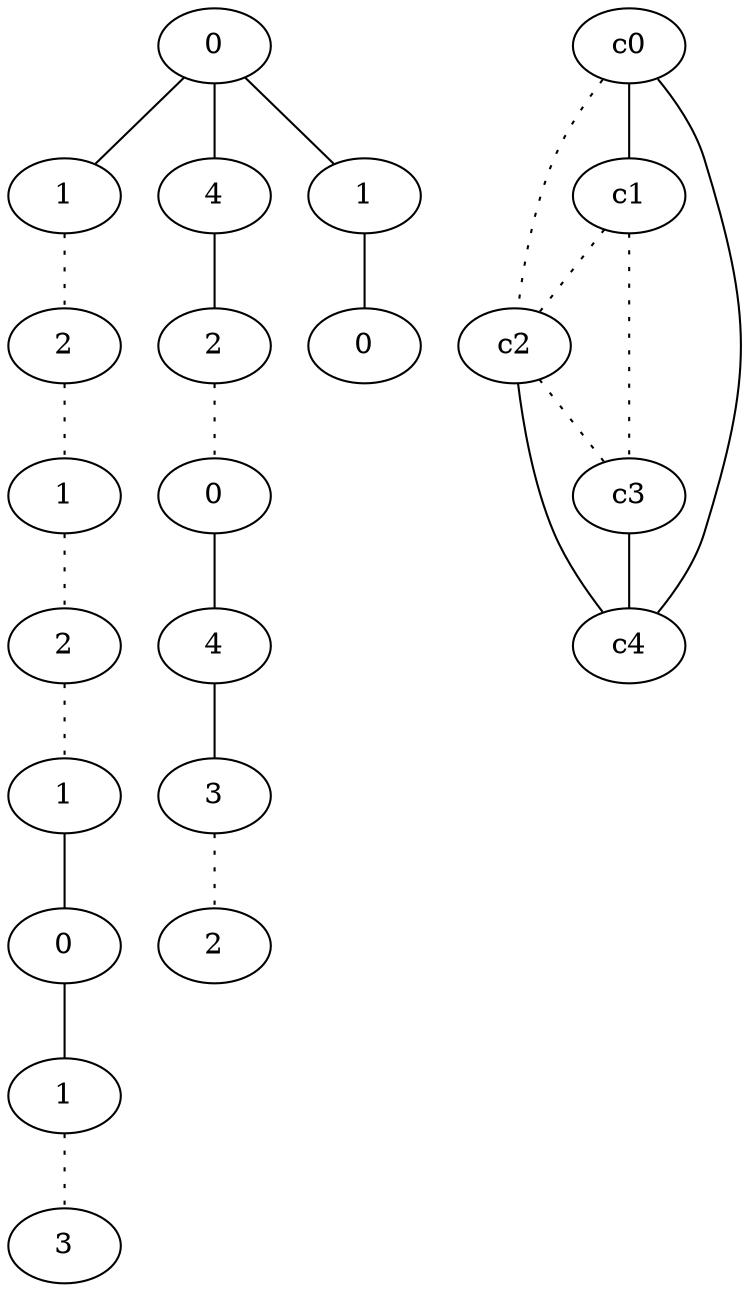 graph {
a0[label=0];
a1[label=1];
a2[label=2];
a3[label=1];
a4[label=2];
a5[label=1];
a6[label=0];
a7[label=1];
a8[label=3];
a9[label=4];
a10[label=2];
a11[label=0];
a12[label=4];
a13[label=3];
a14[label=2];
a15[label=1];
a16[label=0];
a0 -- a1;
a0 -- a9;
a0 -- a15;
a1 -- a2 [style=dotted];
a2 -- a3 [style=dotted];
a3 -- a4 [style=dotted];
a4 -- a5 [style=dotted];
a5 -- a6;
a6 -- a7;
a7 -- a8 [style=dotted];
a9 -- a10;
a10 -- a11 [style=dotted];
a11 -- a12;
a12 -- a13;
a13 -- a14 [style=dotted];
a15 -- a16;
c0 -- c1;
c0 -- c2 [style=dotted];
c0 -- c4;
c1 -- c2 [style=dotted];
c1 -- c3 [style=dotted];
c2 -- c3 [style=dotted];
c2 -- c4;
c3 -- c4;
}
